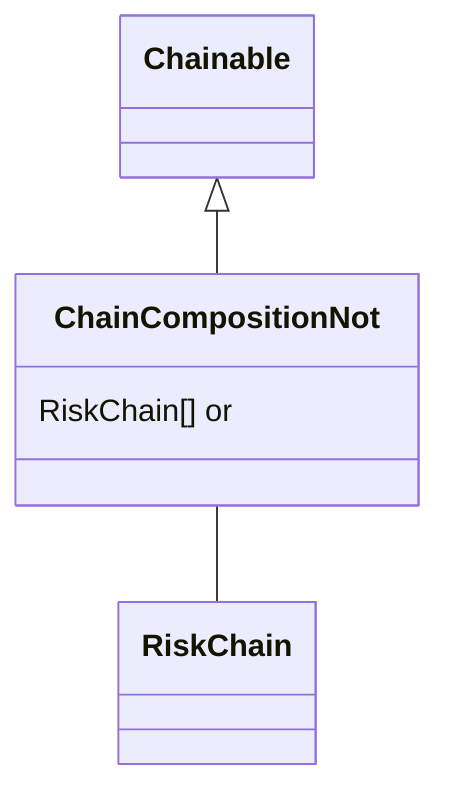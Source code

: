 classDiagram
  ChainCompositionNot -- RiskChain


Chainable <|-- ChainCompositionNot
class ChainCompositionNot {

  RiskChain[] or

}